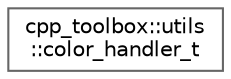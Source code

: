 digraph "Graphical Class Hierarchy"
{
 // LATEX_PDF_SIZE
  bgcolor="transparent";
  edge [fontname=Helvetica,fontsize=10,labelfontname=Helvetica,labelfontsize=10];
  node [fontname=Helvetica,fontsize=10,shape=box,height=0.2,width=0.4];
  rankdir="LR";
  Node0 [id="Node000000",label="cpp_toolbox::utils\l::color_handler_t",height=0.2,width=0.4,color="grey40", fillcolor="white", style="filled",URL="$classcpp__toolbox_1_1utils_1_1color__handler__t.html",tooltip="平台无关的颜色处理类/Platform-independent color handler"];
}
